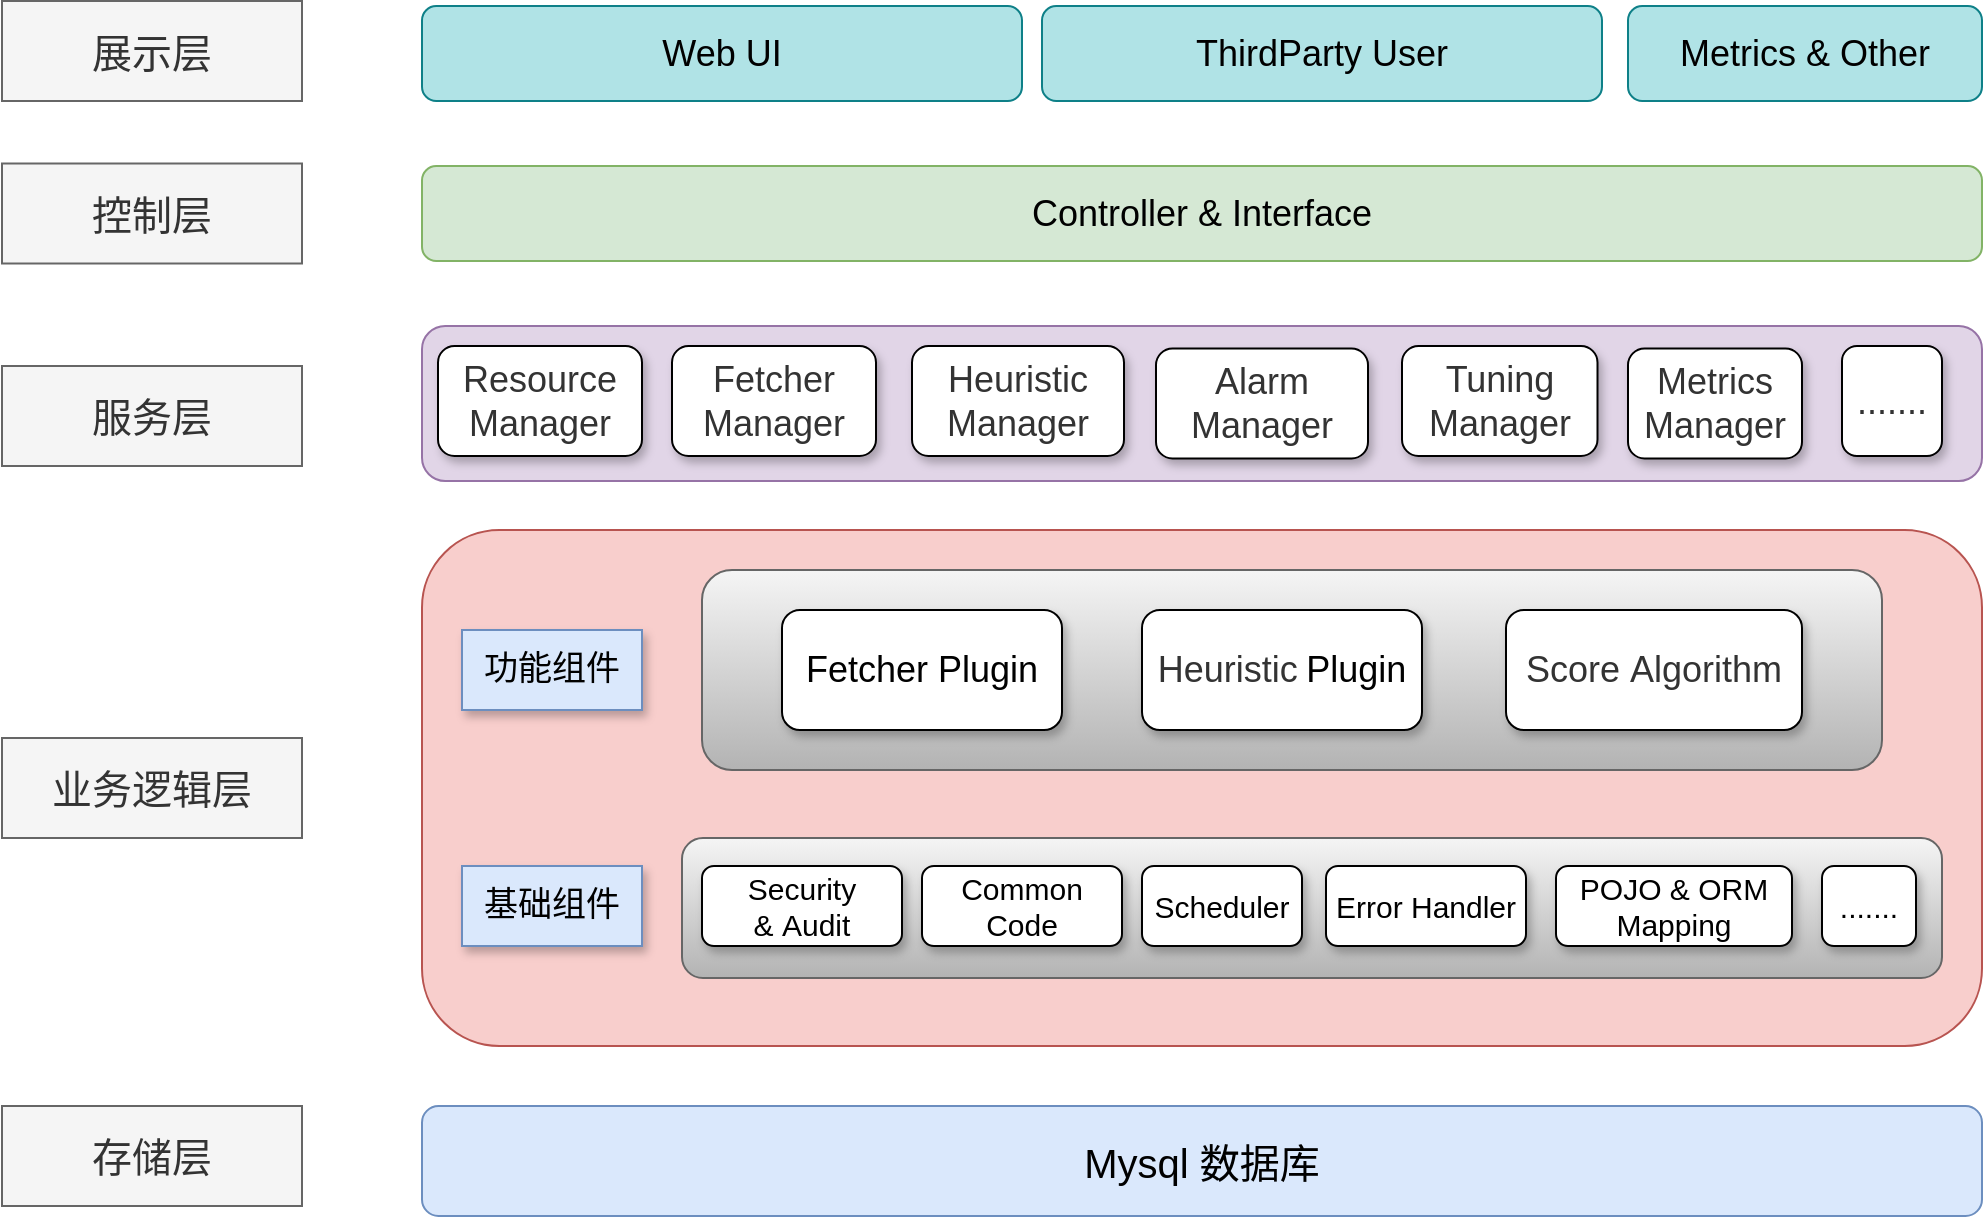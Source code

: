 <mxfile version="13.6.5" type="github">
  <diagram id="OnzgyLCP9t5Oc3sLq-lT" name="Page-1">
    <mxGraphModel dx="1426" dy="771" grid="1" gridSize="10" guides="1" tooltips="1" connect="1" arrows="1" fold="1" page="1" pageScale="1" pageWidth="1200" pageHeight="1920" math="0" shadow="0">
      <root>
        <mxCell id="0" />
        <mxCell id="1" parent="0" />
        <mxCell id="eZFEHE-rbK6bmzk9ROiz-31" value="" style="rounded=1;whiteSpace=wrap;html=1;fillColor=#f8cecc;strokeColor=#b85450;" vertex="1" parent="1">
          <mxGeometry x="310" y="302" width="780" height="258" as="geometry" />
        </mxCell>
        <mxCell id="eZFEHE-rbK6bmzk9ROiz-23" value="" style="rounded=1;whiteSpace=wrap;html=1;fillColor=#f5f5f5;strokeColor=#666666;gradientColor=#b3b3b3;" vertex="1" parent="1">
          <mxGeometry x="450" y="322" width="590" height="100" as="geometry" />
        </mxCell>
        <mxCell id="eZFEHE-rbK6bmzk9ROiz-1" value="&lt;font style=&quot;font-size: 20px&quot;&gt;存储层&lt;/font&gt;" style="text;html=1;strokeColor=#666666;fillColor=#f5f5f5;align=center;verticalAlign=middle;whiteSpace=wrap;rounded=0;fontColor=#333333;" vertex="1" parent="1">
          <mxGeometry x="100" y="590" width="150" height="50" as="geometry" />
        </mxCell>
        <mxCell id="eZFEHE-rbK6bmzk9ROiz-2" value="&lt;span style=&quot;font-size: 20px&quot;&gt;业务逻辑层&lt;/span&gt;" style="text;html=1;strokeColor=#666666;fillColor=#f5f5f5;align=center;verticalAlign=middle;whiteSpace=wrap;rounded=0;fontColor=#333333;" vertex="1" parent="1">
          <mxGeometry x="100" y="406" width="150" height="50" as="geometry" />
        </mxCell>
        <mxCell id="eZFEHE-rbK6bmzk9ROiz-3" value="&lt;span style=&quot;font-size: 20px&quot;&gt;服务层&lt;/span&gt;" style="text;html=1;strokeColor=#666666;fillColor=#f5f5f5;align=center;verticalAlign=middle;whiteSpace=wrap;rounded=0;fontColor=#333333;" vertex="1" parent="1">
          <mxGeometry x="100" y="220" width="150" height="50" as="geometry" />
        </mxCell>
        <mxCell id="eZFEHE-rbK6bmzk9ROiz-4" value="&lt;span style=&quot;font-size: 20px&quot;&gt;控制层&lt;/span&gt;" style="text;html=1;strokeColor=#666666;fillColor=#f5f5f5;align=center;verticalAlign=middle;whiteSpace=wrap;rounded=0;fontColor=#333333;" vertex="1" parent="1">
          <mxGeometry x="100" y="118.75" width="150" height="50" as="geometry" />
        </mxCell>
        <mxCell id="eZFEHE-rbK6bmzk9ROiz-5" value="&lt;span style=&quot;font-size: 20px&quot;&gt;展示层&lt;/span&gt;" style="text;html=1;strokeColor=#666666;fillColor=#f5f5f5;align=center;verticalAlign=middle;whiteSpace=wrap;rounded=0;fontColor=#333333;" vertex="1" parent="1">
          <mxGeometry x="100" y="37.5" width="150" height="50" as="geometry" />
        </mxCell>
        <mxCell id="eZFEHE-rbK6bmzk9ROiz-6" value="&lt;font style=&quot;font-size: 20px&quot;&gt;Mysql 数据库&lt;/font&gt;" style="rounded=1;whiteSpace=wrap;html=1;fillColor=#dae8fc;strokeColor=#6c8ebf;" vertex="1" parent="1">
          <mxGeometry x="310" y="590" width="780" height="55" as="geometry" />
        </mxCell>
        <mxCell id="eZFEHE-rbK6bmzk9ROiz-8" value="&lt;font style=&quot;font-size: 17px&quot;&gt;基础组件&lt;/font&gt;" style="text;html=1;strokeColor=#6c8ebf;fillColor=#dae8fc;align=center;verticalAlign=middle;whiteSpace=wrap;rounded=0;shadow=1;" vertex="1" parent="1">
          <mxGeometry x="330" y="470" width="90" height="40" as="geometry" />
        </mxCell>
        <mxCell id="eZFEHE-rbK6bmzk9ROiz-9" value="&lt;font style=&quot;font-size: 17px&quot;&gt;功能组件&lt;/font&gt;" style="text;html=1;strokeColor=#6c8ebf;fillColor=#dae8fc;align=center;verticalAlign=middle;whiteSpace=wrap;rounded=0;shadow=1;" vertex="1" parent="1">
          <mxGeometry x="330" y="352" width="90" height="40" as="geometry" />
        </mxCell>
        <mxCell id="eZFEHE-rbK6bmzk9ROiz-10" value="" style="rounded=1;whiteSpace=wrap;html=1;fillColor=#f5f5f5;strokeColor=#666666;gradientColor=#b3b3b3;" vertex="1" parent="1">
          <mxGeometry x="440" y="456" width="630" height="70" as="geometry" />
        </mxCell>
        <mxCell id="eZFEHE-rbK6bmzk9ROiz-11" value="&lt;font style=&quot;font-size: 15px&quot;&gt;Common Code&lt;/font&gt;" style="rounded=1;whiteSpace=wrap;html=1;shadow=1;" vertex="1" parent="1">
          <mxGeometry x="560" y="470" width="100" height="40" as="geometry" />
        </mxCell>
        <mxCell id="eZFEHE-rbK6bmzk9ROiz-12" value="&lt;font&gt;&lt;span style=&quot;font-size: 15px&quot;&gt;Security &amp;amp;&amp;nbsp;&lt;/span&gt;&lt;/font&gt;&lt;span style=&quot;font-size: 15px&quot;&gt;Audit&lt;/span&gt;" style="rounded=1;whiteSpace=wrap;html=1;shadow=1;" vertex="1" parent="1">
          <mxGeometry x="450" y="470" width="100" height="40" as="geometry" />
        </mxCell>
        <mxCell id="eZFEHE-rbK6bmzk9ROiz-14" value="&lt;font style=&quot;font-size: 15px&quot;&gt;Scheduler&lt;/font&gt;" style="rounded=1;whiteSpace=wrap;html=1;shadow=1;" vertex="1" parent="1">
          <mxGeometry x="670" y="470" width="80" height="40" as="geometry" />
        </mxCell>
        <mxCell id="eZFEHE-rbK6bmzk9ROiz-15" value="&lt;font style=&quot;font-size: 15px&quot;&gt;Error Handler&lt;/font&gt;" style="rounded=1;whiteSpace=wrap;html=1;shadow=1;" vertex="1" parent="1">
          <mxGeometry x="762" y="470" width="100" height="40" as="geometry" />
        </mxCell>
        <mxCell id="eZFEHE-rbK6bmzk9ROiz-16" value="&lt;font style=&quot;font-size: 15px&quot;&gt;POJO &amp;amp; ORM Mapping&lt;/font&gt;" style="rounded=1;whiteSpace=wrap;html=1;shadow=1;" vertex="1" parent="1">
          <mxGeometry x="877" y="470" width="118" height="40" as="geometry" />
        </mxCell>
        <mxCell id="eZFEHE-rbK6bmzk9ROiz-17" value="&lt;span style=&quot;font-size: 15px&quot;&gt;.......&lt;/span&gt;" style="rounded=1;whiteSpace=wrap;html=1;shadow=1;" vertex="1" parent="1">
          <mxGeometry x="1010" y="470" width="47" height="40" as="geometry" />
        </mxCell>
        <mxCell id="eZFEHE-rbK6bmzk9ROiz-19" value="&lt;font style=&quot;font-size: 18px&quot;&gt;Fetcher Plugin&lt;/font&gt;" style="rounded=1;whiteSpace=wrap;html=1;shadow=1;" vertex="1" parent="1">
          <mxGeometry x="490" y="342" width="140" height="60" as="geometry" />
        </mxCell>
        <mxCell id="eZFEHE-rbK6bmzk9ROiz-20" value="&lt;span style=&quot;color: rgb(51 , 51 , 51) ; font-size: 18px&quot;&gt;Heuristic&lt;/span&gt;&lt;span style=&quot;font-size: 15px&quot;&gt;&amp;nbsp;&lt;/span&gt;&lt;font style=&quot;font-size: 18px&quot;&gt;Plugin&lt;/font&gt;" style="rounded=1;whiteSpace=wrap;html=1;shadow=1;" vertex="1" parent="1">
          <mxGeometry x="670" y="342" width="140" height="60" as="geometry" />
        </mxCell>
        <mxCell id="eZFEHE-rbK6bmzk9ROiz-22" value="&lt;font color=&quot;#333333&quot;&gt;&lt;span style=&quot;font-size: 18px&quot;&gt;Score&amp;nbsp;&lt;/span&gt;&lt;span style=&quot;font-size: 18px&quot;&gt;Algorithm&lt;/span&gt;&lt;/font&gt;" style="rounded=1;whiteSpace=wrap;html=1;shadow=1;" vertex="1" parent="1">
          <mxGeometry x="852" y="342" width="148" height="60" as="geometry" />
        </mxCell>
        <mxCell id="eZFEHE-rbK6bmzk9ROiz-24" value="" style="rounded=1;whiteSpace=wrap;html=1;fillColor=#e1d5e7;strokeColor=#9673a6;" vertex="1" parent="1">
          <mxGeometry x="310" y="200" width="780" height="77.5" as="geometry" />
        </mxCell>
        <mxCell id="eZFEHE-rbK6bmzk9ROiz-25" value="&lt;span style=&quot;color: rgb(51 , 51 , 51) ; font-size: 18px&quot;&gt;Heuristic Manager&lt;/span&gt;" style="rounded=1;whiteSpace=wrap;html=1;shadow=1;" vertex="1" parent="1">
          <mxGeometry x="555" y="210" width="106" height="55" as="geometry" />
        </mxCell>
        <mxCell id="eZFEHE-rbK6bmzk9ROiz-26" value="&lt;span style=&quot;color: rgb(51 , 51 , 51) ; font-size: 18px&quot;&gt;Tuning Manager&lt;/span&gt;" style="rounded=1;whiteSpace=wrap;html=1;shadow=1;" vertex="1" parent="1">
          <mxGeometry x="800" y="210" width="97.75" height="55" as="geometry" />
        </mxCell>
        <mxCell id="eZFEHE-rbK6bmzk9ROiz-28" value="&lt;span style=&quot;color: rgb(51 , 51 , 51) ; font-size: 18px&quot;&gt;Fetcher Manager&lt;/span&gt;" style="rounded=1;whiteSpace=wrap;html=1;shadow=1;" vertex="1" parent="1">
          <mxGeometry x="435" y="210" width="102" height="55" as="geometry" />
        </mxCell>
        <mxCell id="eZFEHE-rbK6bmzk9ROiz-29" value="&lt;font style=&quot;font-size: 18px&quot;&gt;Controller &amp;amp; Interface&lt;/font&gt;" style="rounded=1;whiteSpace=wrap;html=1;fillColor=#d5e8d4;strokeColor=#82b366;" vertex="1" parent="1">
          <mxGeometry x="310" y="120" width="780" height="47.5" as="geometry" />
        </mxCell>
        <mxCell id="eZFEHE-rbK6bmzk9ROiz-30" value="&lt;font style=&quot;font-size: 18px&quot;&gt;Web UI&lt;/font&gt;" style="rounded=1;whiteSpace=wrap;html=1;fillColor=#b0e3e6;strokeColor=#0e8088;" vertex="1" parent="1">
          <mxGeometry x="310" y="40" width="300" height="47.5" as="geometry" />
        </mxCell>
        <mxCell id="eZFEHE-rbK6bmzk9ROiz-35" value="&lt;span style=&quot;color: rgb(51 , 51 , 51) ; font-size: 18px&quot;&gt;Metrics Manager&lt;/span&gt;" style="rounded=1;whiteSpace=wrap;html=1;shadow=1;" vertex="1" parent="1">
          <mxGeometry x="913" y="211.25" width="87" height="55" as="geometry" />
        </mxCell>
        <mxCell id="eZFEHE-rbK6bmzk9ROiz-36" value="&lt;span style=&quot;color: rgb(51 , 51 , 51) ; font-size: 18px&quot;&gt;Resource Manager&lt;/span&gt;" style="rounded=1;whiteSpace=wrap;html=1;shadow=1;" vertex="1" parent="1">
          <mxGeometry x="318" y="210" width="102" height="55" as="geometry" />
        </mxCell>
        <mxCell id="eZFEHE-rbK6bmzk9ROiz-37" value="&lt;span style=&quot;color: rgb(51 , 51 , 51) ; font-size: 18px&quot;&gt;Alarm Manager&lt;/span&gt;" style="rounded=1;whiteSpace=wrap;html=1;shadow=1;" vertex="1" parent="1">
          <mxGeometry x="677" y="211.25" width="106" height="55" as="geometry" />
        </mxCell>
        <mxCell id="eZFEHE-rbK6bmzk9ROiz-38" value="&lt;font color=&quot;#333333&quot;&gt;&lt;span style=&quot;font-size: 18px&quot;&gt;.......&lt;/span&gt;&lt;/font&gt;" style="rounded=1;whiteSpace=wrap;html=1;shadow=1;" vertex="1" parent="1">
          <mxGeometry x="1020" y="210" width="50" height="55" as="geometry" />
        </mxCell>
        <mxCell id="eZFEHE-rbK6bmzk9ROiz-39" value="&lt;font style=&quot;font-size: 18px&quot;&gt;ThirdParty User&lt;/font&gt;" style="rounded=1;whiteSpace=wrap;html=1;fillColor=#b0e3e6;strokeColor=#0e8088;" vertex="1" parent="1">
          <mxGeometry x="620" y="40" width="280" height="47.5" as="geometry" />
        </mxCell>
        <mxCell id="eZFEHE-rbK6bmzk9ROiz-40" value="&lt;font style=&quot;font-size: 18px&quot;&gt;Metrics &amp;amp; Other&lt;/font&gt;" style="rounded=1;whiteSpace=wrap;html=1;fillColor=#b0e3e6;strokeColor=#0e8088;" vertex="1" parent="1">
          <mxGeometry x="913" y="40" width="177" height="47.5" as="geometry" />
        </mxCell>
      </root>
    </mxGraphModel>
  </diagram>
</mxfile>
